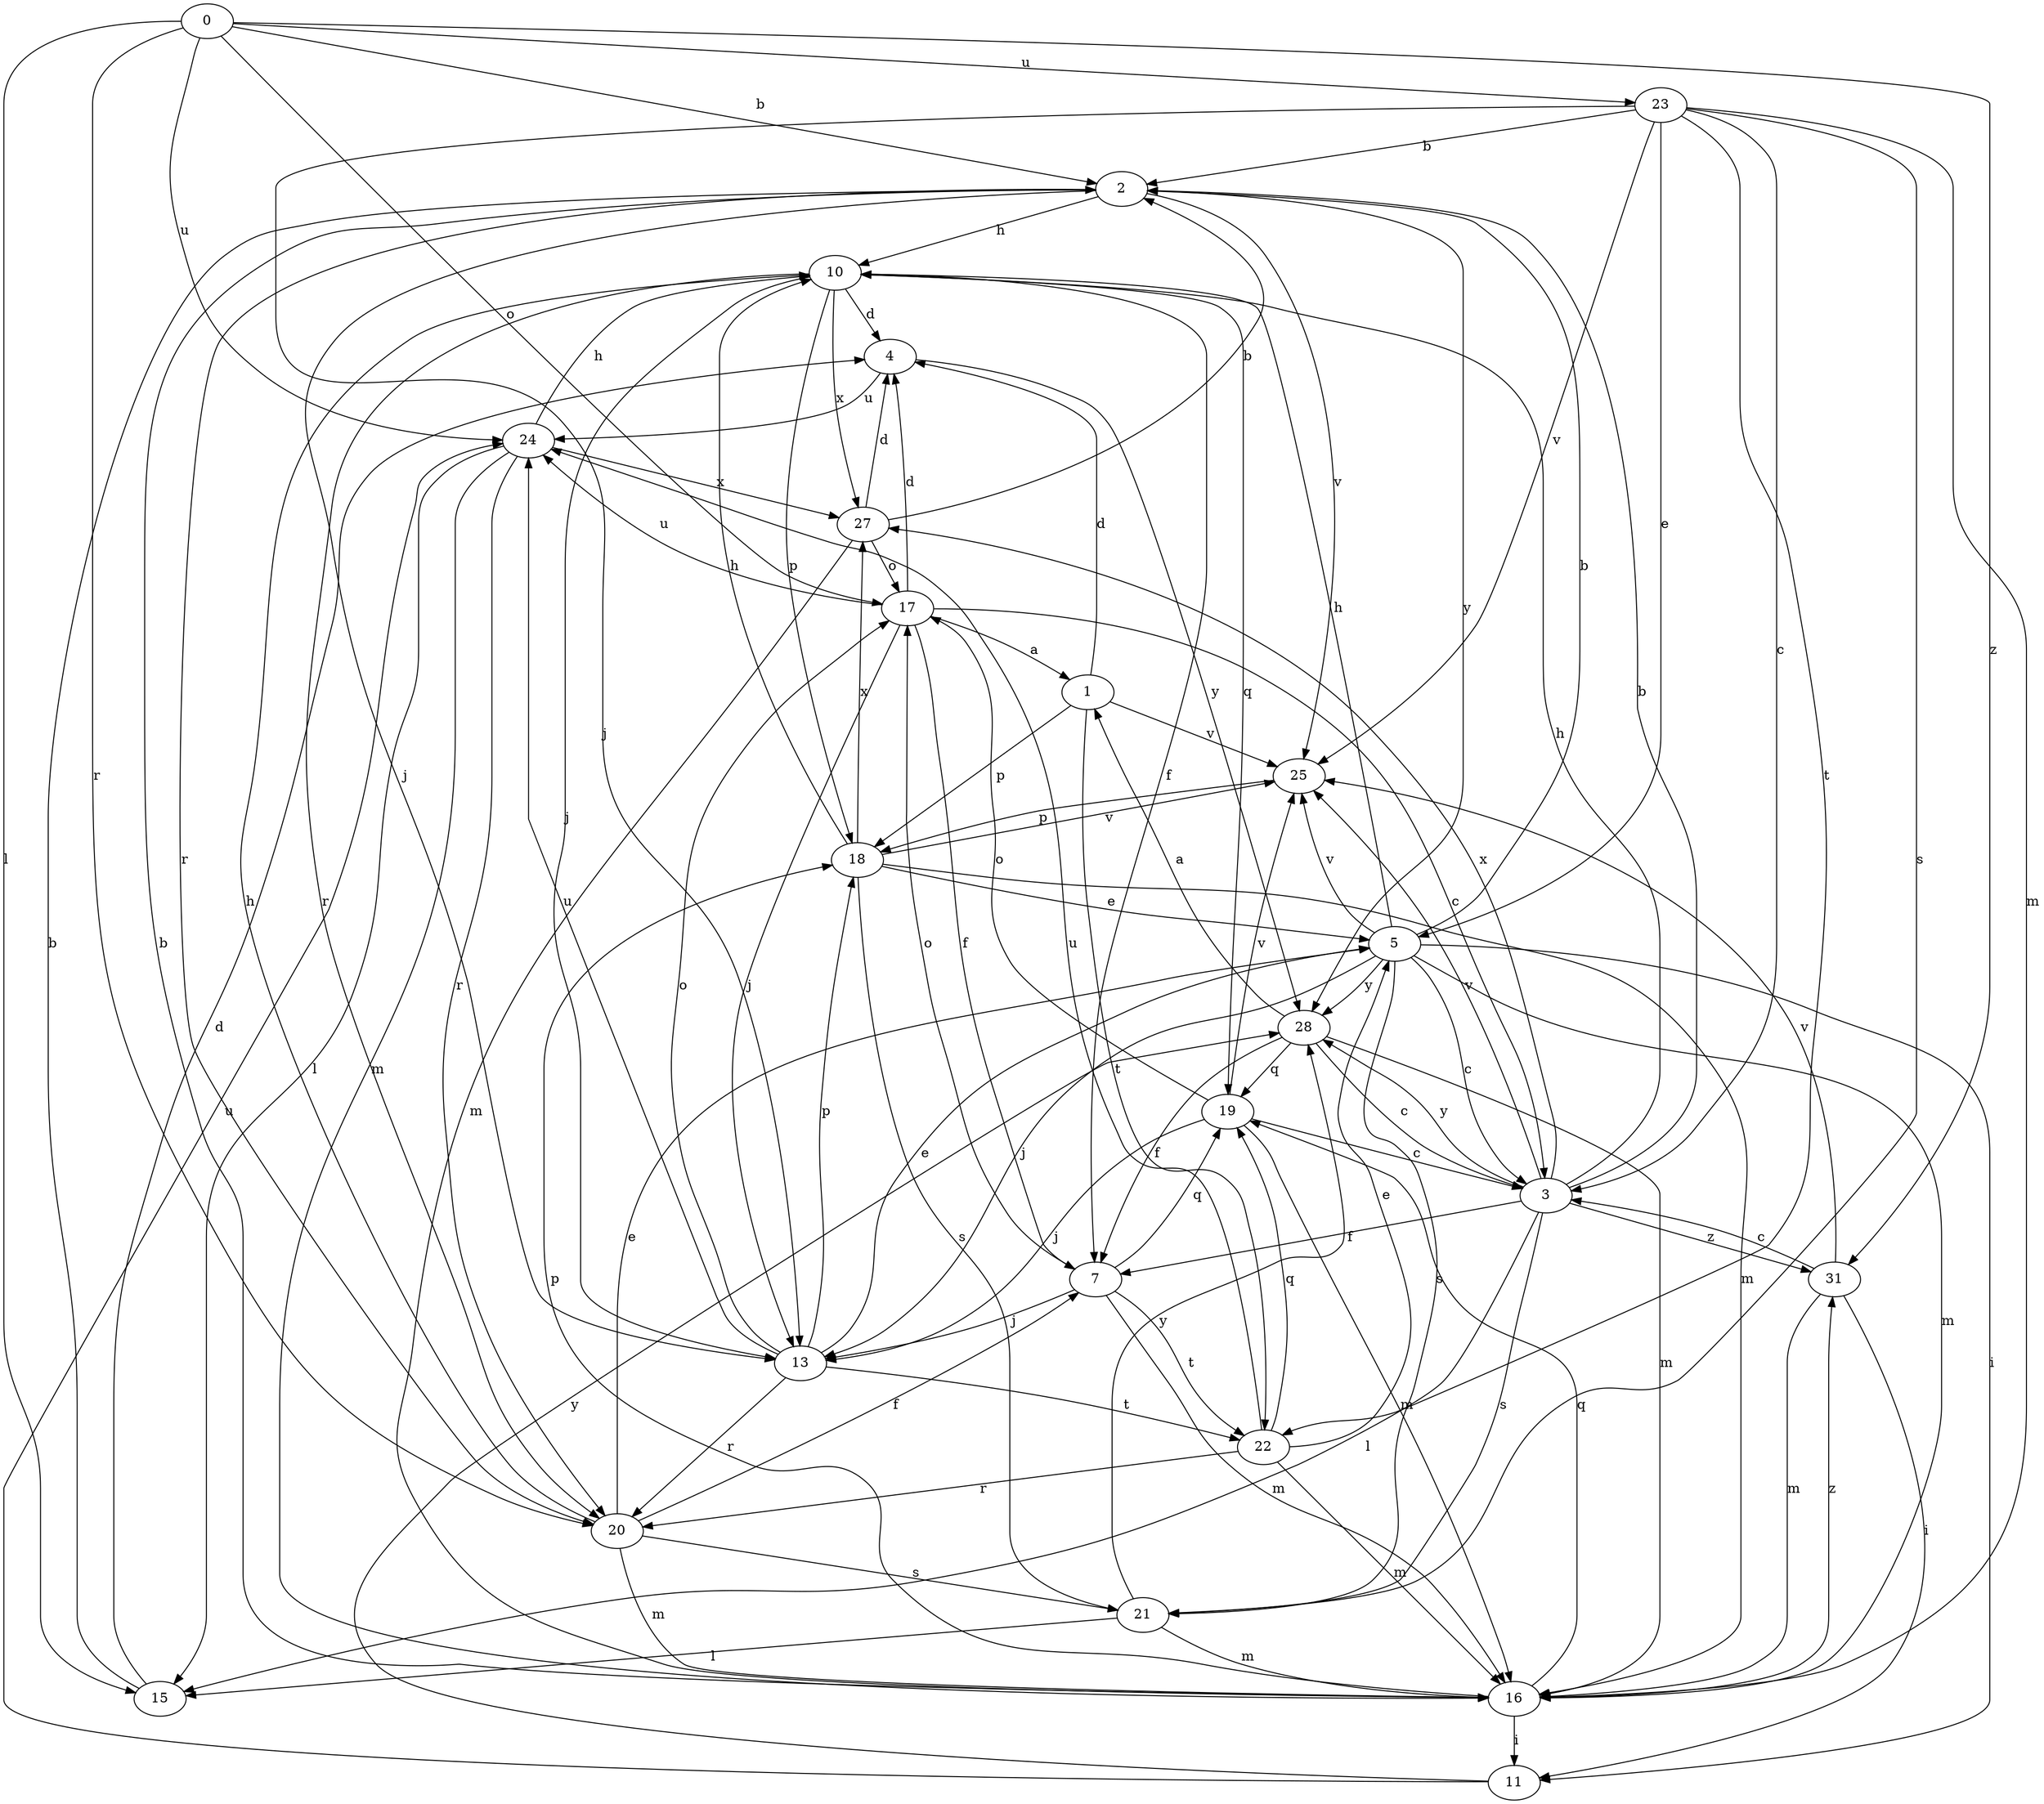 strict digraph  {
0;
1;
2;
3;
4;
5;
7;
10;
11;
13;
15;
16;
17;
18;
19;
20;
21;
22;
23;
24;
25;
27;
28;
31;
0 -> 2  [label=b];
0 -> 15  [label=l];
0 -> 17  [label=o];
0 -> 20  [label=r];
0 -> 23  [label=u];
0 -> 24  [label=u];
0 -> 31  [label=z];
1 -> 4  [label=d];
1 -> 18  [label=p];
1 -> 22  [label=t];
1 -> 25  [label=v];
2 -> 10  [label=h];
2 -> 13  [label=j];
2 -> 20  [label=r];
2 -> 25  [label=v];
2 -> 28  [label=y];
3 -> 2  [label=b];
3 -> 7  [label=f];
3 -> 10  [label=h];
3 -> 15  [label=l];
3 -> 21  [label=s];
3 -> 25  [label=v];
3 -> 27  [label=x];
3 -> 28  [label=y];
3 -> 31  [label=z];
4 -> 24  [label=u];
4 -> 28  [label=y];
5 -> 2  [label=b];
5 -> 3  [label=c];
5 -> 10  [label=h];
5 -> 11  [label=i];
5 -> 13  [label=j];
5 -> 16  [label=m];
5 -> 21  [label=s];
5 -> 25  [label=v];
5 -> 28  [label=y];
7 -> 13  [label=j];
7 -> 16  [label=m];
7 -> 17  [label=o];
7 -> 19  [label=q];
7 -> 22  [label=t];
10 -> 4  [label=d];
10 -> 7  [label=f];
10 -> 13  [label=j];
10 -> 18  [label=p];
10 -> 19  [label=q];
10 -> 20  [label=r];
10 -> 27  [label=x];
11 -> 24  [label=u];
11 -> 28  [label=y];
13 -> 5  [label=e];
13 -> 17  [label=o];
13 -> 18  [label=p];
13 -> 20  [label=r];
13 -> 22  [label=t];
13 -> 24  [label=u];
15 -> 2  [label=b];
15 -> 4  [label=d];
16 -> 2  [label=b];
16 -> 11  [label=i];
16 -> 18  [label=p];
16 -> 19  [label=q];
16 -> 31  [label=z];
17 -> 1  [label=a];
17 -> 3  [label=c];
17 -> 4  [label=d];
17 -> 7  [label=f];
17 -> 13  [label=j];
17 -> 24  [label=u];
18 -> 5  [label=e];
18 -> 10  [label=h];
18 -> 16  [label=m];
18 -> 21  [label=s];
18 -> 25  [label=v];
18 -> 27  [label=x];
19 -> 3  [label=c];
19 -> 13  [label=j];
19 -> 16  [label=m];
19 -> 17  [label=o];
19 -> 25  [label=v];
20 -> 5  [label=e];
20 -> 7  [label=f];
20 -> 10  [label=h];
20 -> 16  [label=m];
20 -> 21  [label=s];
21 -> 15  [label=l];
21 -> 16  [label=m];
21 -> 28  [label=y];
22 -> 5  [label=e];
22 -> 16  [label=m];
22 -> 19  [label=q];
22 -> 20  [label=r];
22 -> 24  [label=u];
23 -> 2  [label=b];
23 -> 3  [label=c];
23 -> 5  [label=e];
23 -> 13  [label=j];
23 -> 16  [label=m];
23 -> 21  [label=s];
23 -> 22  [label=t];
23 -> 25  [label=v];
24 -> 10  [label=h];
24 -> 15  [label=l];
24 -> 16  [label=m];
24 -> 20  [label=r];
24 -> 27  [label=x];
25 -> 18  [label=p];
27 -> 2  [label=b];
27 -> 4  [label=d];
27 -> 16  [label=m];
27 -> 17  [label=o];
28 -> 1  [label=a];
28 -> 3  [label=c];
28 -> 7  [label=f];
28 -> 16  [label=m];
28 -> 19  [label=q];
31 -> 3  [label=c];
31 -> 11  [label=i];
31 -> 16  [label=m];
31 -> 25  [label=v];
}

